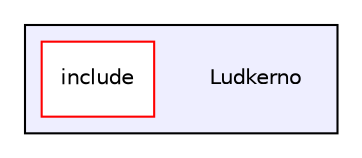 digraph "Ludkerno" {
  compound=true
  node [ fontsize="10", fontname="Helvetica"];
  edge [ labelfontsize="10", labelfontname="Helvetica"];
  subgraph clusterdir_eb0adba319f3c0e8cfc65768a22a3146 {
    graph [ bgcolor="#eeeeff", pencolor="black", label="" URL="dir_eb0adba319f3c0e8cfc65768a22a3146.html"];
    dir_eb0adba319f3c0e8cfc65768a22a3146 [shape=plaintext label="Ludkerno"];
    dir_8ddf9cddeec2fc2b3bcaefbbb8b0f1b1 [shape=box label="include" color="red" fillcolor="white" style="filled" URL="dir_8ddf9cddeec2fc2b3bcaefbbb8b0f1b1.html"];
  }
}

